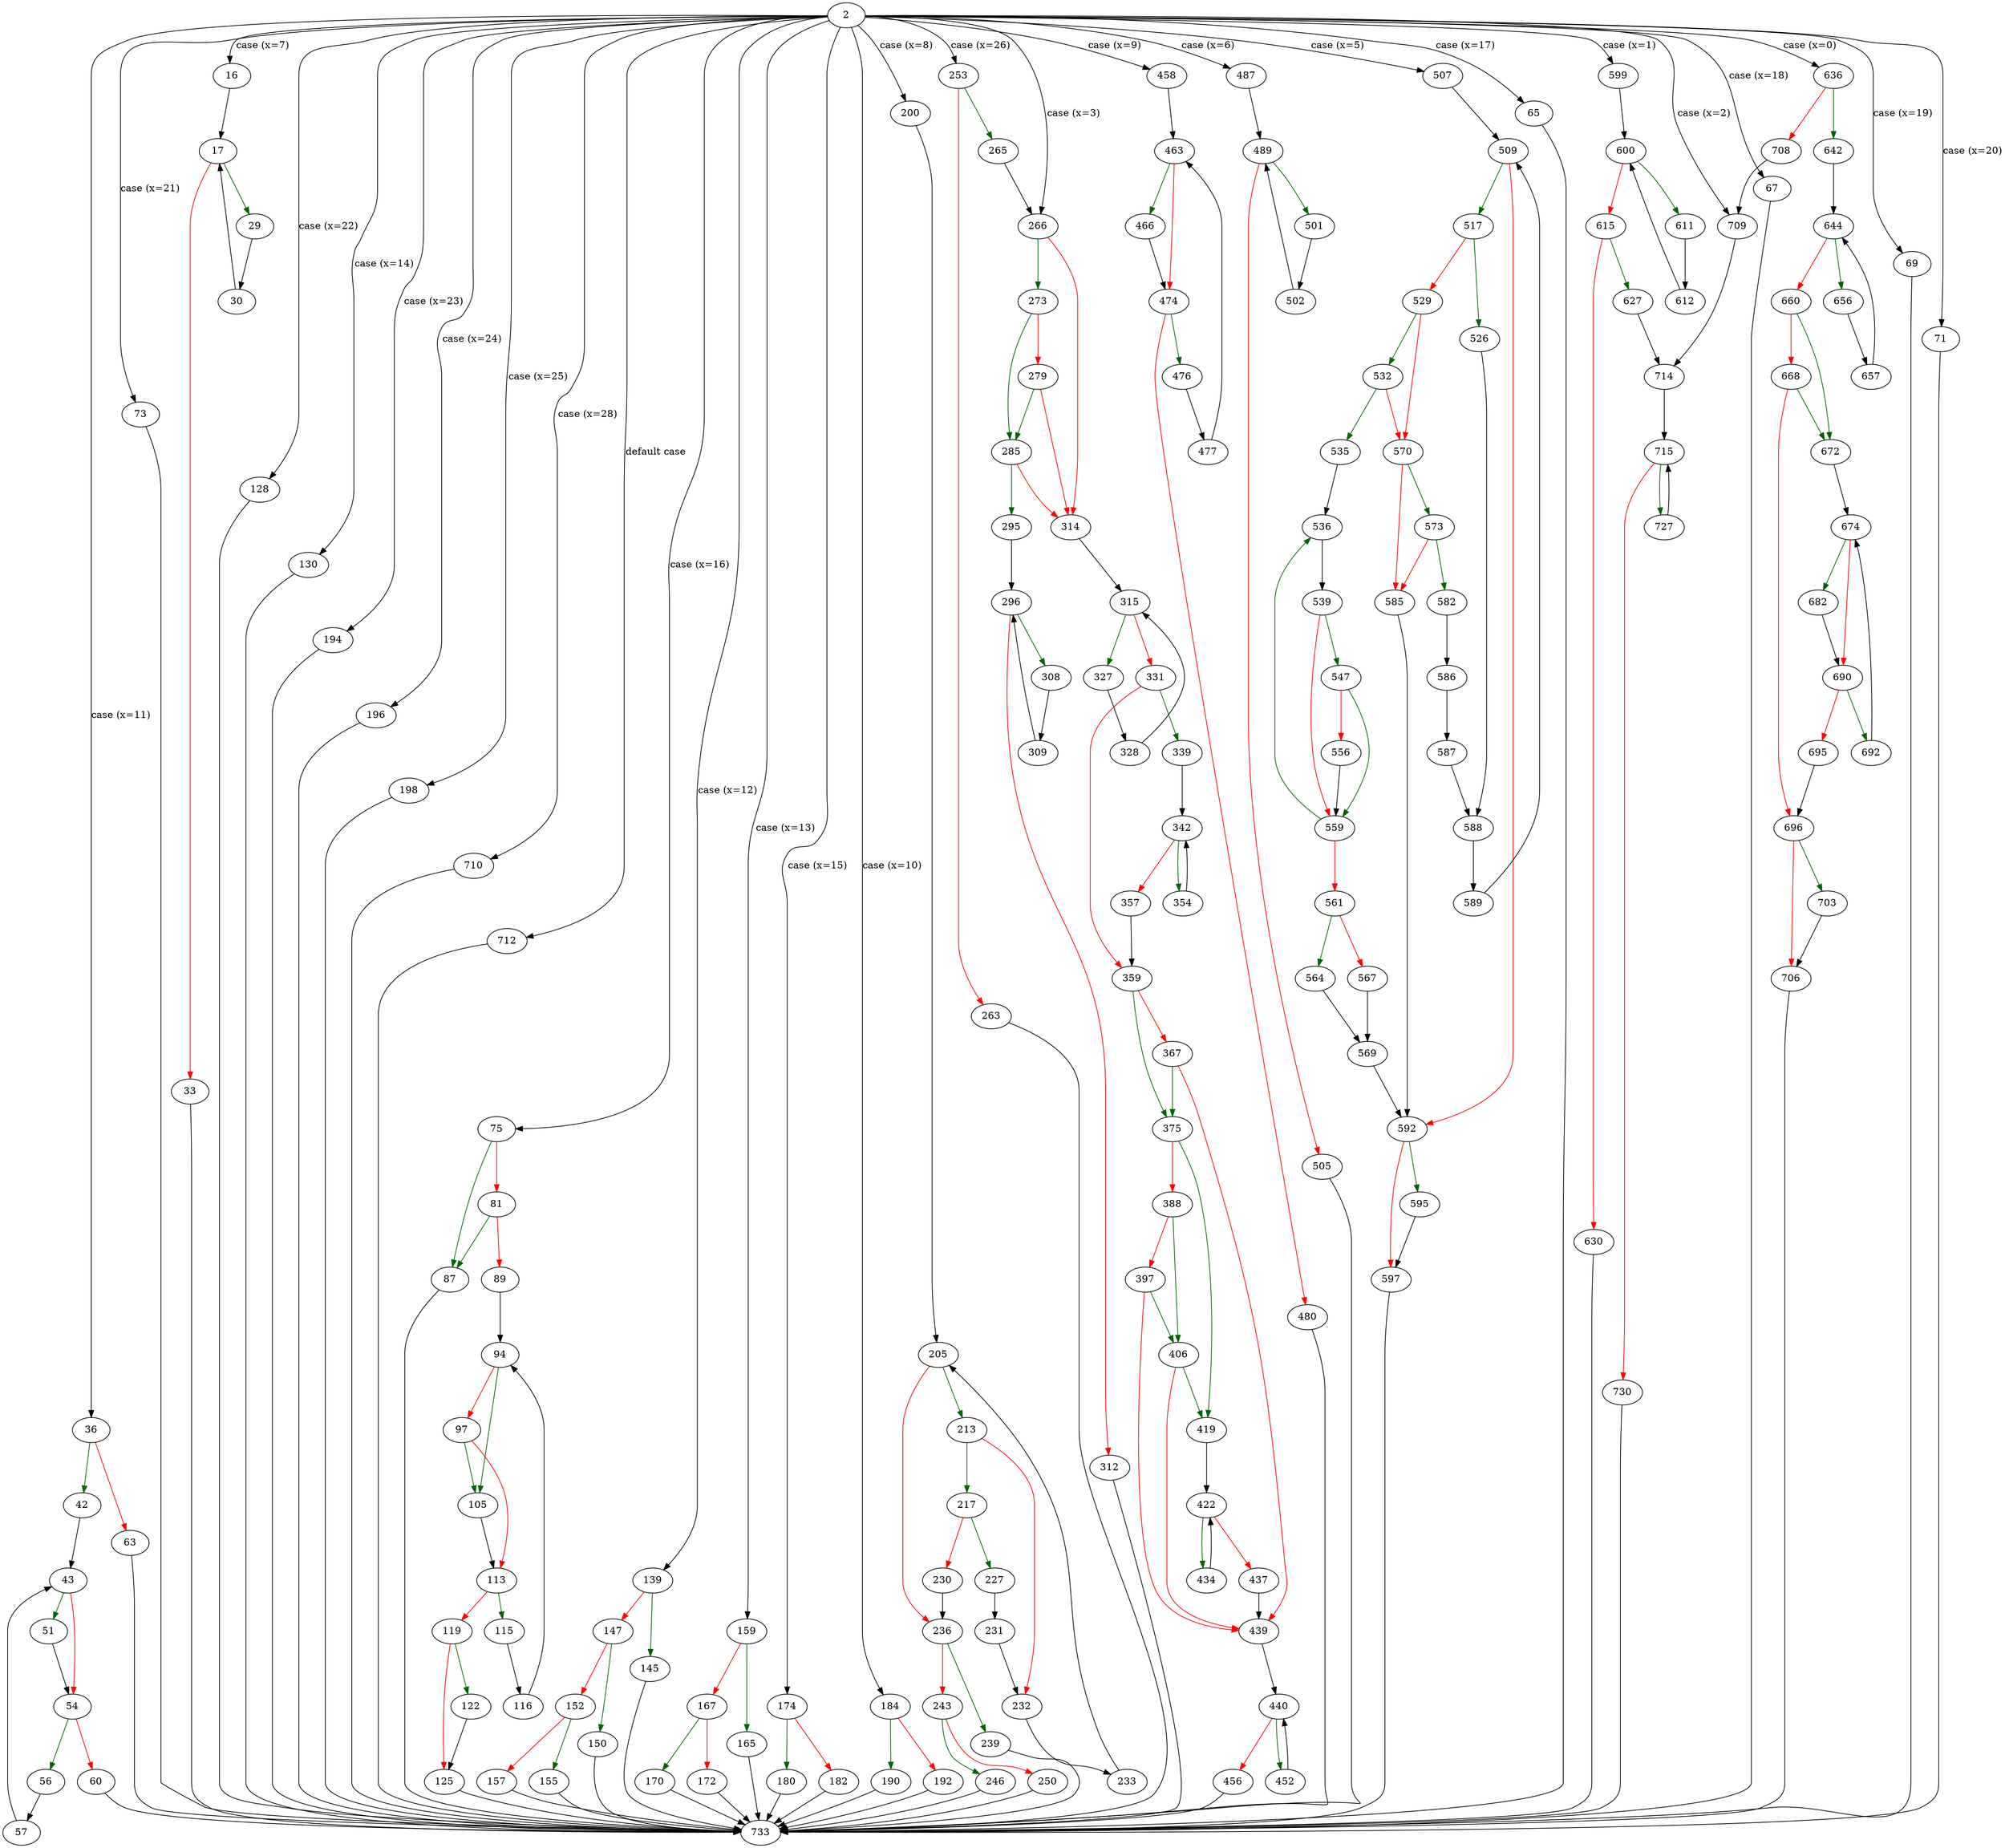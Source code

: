 strict digraph "sqlite3GetToken" {
	// Node definitions.
	2 [entry=true];
	16;
	36;
	65;
	67;
	69;
	71;
	73;
	75;
	128;
	130;
	139;
	159;
	174;
	184;
	194;
	196;
	198;
	200;
	253;
	266;
	458;
	487;
	507;
	599;
	636;
	709;
	710;
	712;
	17;
	29;
	33;
	30;
	733;
	42;
	63;
	43;
	51;
	54;
	56;
	60;
	57;
	87;
	81;
	89;
	94;
	105;
	97;
	113;
	115;
	119;
	116;
	122;
	125;
	145;
	147;
	150;
	152;
	155;
	157;
	165;
	167;
	170;
	172;
	180;
	182;
	190;
	192;
	205;
	213;
	236;
	217;
	232;
	227;
	230;
	231;
	233;
	239;
	243;
	246;
	250;
	265;
	263;
	273;
	314;
	285;
	279;
	295;
	296;
	308;
	312;
	309;
	315;
	327;
	331;
	328;
	339;
	359;
	342;
	354;
	357;
	375;
	367;
	439;
	419;
	388;
	406;
	397;
	422;
	434;
	437;
	440;
	452;
	456;
	463;
	466;
	474;
	476;
	480;
	477;
	489;
	501;
	505;
	502;
	509;
	517;
	592;
	526;
	529;
	588;
	532;
	570;
	535;
	536;
	539;
	547;
	559;
	556;
	561;
	564;
	567;
	569;
	573;
	585;
	582;
	586;
	587;
	589;
	595;
	597;
	600;
	611;
	615;
	612;
	627;
	630;
	714;
	642;
	708;
	644;
	656;
	660;
	657;
	672;
	668;
	696;
	674;
	682;
	690;
	692;
	695;
	703;
	706;
	715;
	727;
	730;

	// Edge definitions.
	2 -> 16 [
		cond="case (x=7)"
		label="case (x=7)"
	];
	2 -> 36 [
		cond="case (x=11)"
		label="case (x=11)"
	];
	2 -> 65 [
		cond="case (x=17)"
		label="case (x=17)"
	];
	2 -> 67 [
		cond="case (x=18)"
		label="case (x=18)"
	];
	2 -> 69 [
		cond="case (x=19)"
		label="case (x=19)"
	];
	2 -> 71 [
		cond="case (x=20)"
		label="case (x=20)"
	];
	2 -> 73 [
		cond="case (x=21)"
		label="case (x=21)"
	];
	2 -> 75 [
		cond="case (x=16)"
		label="case (x=16)"
	];
	2 -> 128 [
		cond="case (x=22)"
		label="case (x=22)"
	];
	2 -> 130 [
		cond="case (x=14)"
		label="case (x=14)"
	];
	2 -> 139 [
		cond="case (x=12)"
		label="case (x=12)"
	];
	2 -> 159 [
		cond="case (x=13)"
		label="case (x=13)"
	];
	2 -> 174 [
		cond="case (x=15)"
		label="case (x=15)"
	];
	2 -> 184 [
		cond="case (x=10)"
		label="case (x=10)"
	];
	2 -> 194 [
		cond="case (x=23)"
		label="case (x=23)"
	];
	2 -> 196 [
		cond="case (x=24)"
		label="case (x=24)"
	];
	2 -> 198 [
		cond="case (x=25)"
		label="case (x=25)"
	];
	2 -> 200 [
		cond="case (x=8)"
		label="case (x=8)"
	];
	2 -> 253 [
		cond="case (x=26)"
		label="case (x=26)"
	];
	2 -> 266 [
		cond="case (x=3)"
		label="case (x=3)"
	];
	2 -> 458 [
		cond="case (x=9)"
		label="case (x=9)"
	];
	2 -> 487 [
		cond="case (x=6)"
		label="case (x=6)"
	];
	2 -> 507 [
		cond="case (x=5)"
		label="case (x=5)"
	];
	2 -> 599 [
		cond="case (x=1)"
		label="case (x=1)"
	];
	2 -> 636 [
		cond="case (x=0)"
		label="case (x=0)"
	];
	2 -> 709 [
		cond="case (x=2)"
		label="case (x=2)"
	];
	2 -> 710 [
		cond="case (x=28)"
		label="case (x=28)"
	];
	2 -> 712 [
		cond="default case"
		label="default case"
	];
	16 -> 17;
	36 -> 42 [
		color=darkgreen
		cond=true
	];
	36 -> 63 [
		color=red
		cond=false
	];
	65 -> 733;
	67 -> 733;
	69 -> 733;
	71 -> 733;
	73 -> 733;
	75 -> 87 [
		color=darkgreen
		cond=true
	];
	75 -> 81 [
		color=red
		cond=false
	];
	128 -> 733;
	130 -> 733;
	139 -> 145 [
		color=darkgreen
		cond=true
	];
	139 -> 147 [
		color=red
		cond=false
	];
	159 -> 165 [
		color=darkgreen
		cond=true
	];
	159 -> 167 [
		color=red
		cond=false
	];
	174 -> 180 [
		color=darkgreen
		cond=true
	];
	174 -> 182 [
		color=red
		cond=false
	];
	184 -> 190 [
		color=darkgreen
		cond=true
	];
	184 -> 192 [
		color=red
		cond=false
	];
	194 -> 733;
	196 -> 733;
	198 -> 733;
	200 -> 205;
	253 -> 265 [
		color=darkgreen
		cond=true
	];
	253 -> 263 [
		color=red
		cond=false
	];
	266 -> 273 [
		color=darkgreen
		cond=true
	];
	266 -> 314 [
		color=red
		cond=false
	];
	458 -> 463;
	487 -> 489;
	507 -> 509;
	599 -> 600;
	636 -> 642 [
		color=darkgreen
		cond=true
	];
	636 -> 708 [
		color=red
		cond=false
	];
	709 -> 714;
	710 -> 733;
	712 -> 733;
	17 -> 29 [
		color=darkgreen
		cond=true
	];
	17 -> 33 [
		color=red
		cond=false
	];
	29 -> 30;
	33 -> 733;
	30 -> 17;
	42 -> 43;
	63 -> 733;
	43 -> 51 [
		color=darkgreen
		cond=true
	];
	43 -> 54 [
		color=red
		cond=false
	];
	51 -> 54;
	54 -> 56 [
		color=darkgreen
		cond=true
	];
	54 -> 60 [
		color=red
		cond=false
	];
	56 -> 57;
	60 -> 733;
	57 -> 43;
	87 -> 733;
	81 -> 87 [
		color=darkgreen
		cond=true
	];
	81 -> 89 [
		color=red
		cond=false
	];
	89 -> 94;
	94 -> 105 [
		color=darkgreen
		cond=true
	];
	94 -> 97 [
		color=red
		cond=false
	];
	105 -> 113;
	97 -> 105 [
		color=darkgreen
		cond=true
	];
	97 -> 113 [
		color=red
		cond=false
	];
	113 -> 115 [
		color=darkgreen
		cond=true
	];
	113 -> 119 [
		color=red
		cond=false
	];
	115 -> 116;
	119 -> 122 [
		color=darkgreen
		cond=true
	];
	119 -> 125 [
		color=red
		cond=false
	];
	116 -> 94;
	122 -> 125;
	125 -> 733;
	145 -> 733;
	147 -> 150 [
		color=darkgreen
		cond=true
	];
	147 -> 152 [
		color=red
		cond=false
	];
	150 -> 733;
	152 -> 155 [
		color=darkgreen
		cond=true
	];
	152 -> 157 [
		color=red
		cond=false
	];
	155 -> 733;
	157 -> 733;
	165 -> 733;
	167 -> 170 [
		color=darkgreen
		cond=true
	];
	167 -> 172 [
		color=red
		cond=false
	];
	170 -> 733;
	172 -> 733;
	180 -> 733;
	182 -> 733;
	190 -> 733;
	192 -> 733;
	205 -> 213 [
		color=darkgreen
		cond=true
	];
	205 -> 236 [
		color=red
		cond=false
	];
	213 -> 217 [
		color=darkgreen
		cond=true
	];
	213 -> 232 [
		color=red
		cond=false
	];
	236 -> 239 [
		color=darkgreen
		cond=true
	];
	236 -> 243 [
		color=red
		cond=false
	];
	217 -> 227 [
		color=darkgreen
		cond=true
	];
	217 -> 230 [
		color=red
		cond=false
	];
	232 -> 233;
	227 -> 231;
	230 -> 236;
	231 -> 232;
	233 -> 205;
	239 -> 733;
	243 -> 246 [
		color=darkgreen
		cond=true
	];
	243 -> 250 [
		color=red
		cond=false
	];
	246 -> 733;
	250 -> 733;
	265 -> 266;
	263 -> 733;
	273 -> 285 [
		color=darkgreen
		cond=true
	];
	273 -> 279 [
		color=red
		cond=false
	];
	314 -> 315;
	285 -> 314 [
		color=red
		cond=false
	];
	285 -> 295 [
		color=darkgreen
		cond=true
	];
	279 -> 314 [
		color=red
		cond=false
	];
	279 -> 285 [
		color=darkgreen
		cond=true
	];
	295 -> 296;
	296 -> 308 [
		color=darkgreen
		cond=true
	];
	296 -> 312 [
		color=red
		cond=false
	];
	308 -> 309;
	312 -> 733;
	309 -> 296;
	315 -> 327 [
		color=darkgreen
		cond=true
	];
	315 -> 331 [
		color=red
		cond=false
	];
	327 -> 328;
	331 -> 339 [
		color=darkgreen
		cond=true
	];
	331 -> 359 [
		color=red
		cond=false
	];
	328 -> 315;
	339 -> 342;
	359 -> 375 [
		color=darkgreen
		cond=true
	];
	359 -> 367 [
		color=red
		cond=false
	];
	342 -> 354 [
		color=darkgreen
		cond=true
	];
	342 -> 357 [
		color=red
		cond=false
	];
	354 -> 342;
	357 -> 359;
	375 -> 419 [
		color=darkgreen
		cond=true
	];
	375 -> 388 [
		color=red
		cond=false
	];
	367 -> 375 [
		color=darkgreen
		cond=true
	];
	367 -> 439 [
		color=red
		cond=false
	];
	439 -> 440;
	419 -> 422;
	388 -> 406 [
		color=darkgreen
		cond=true
	];
	388 -> 397 [
		color=red
		cond=false
	];
	406 -> 439 [
		color=red
		cond=false
	];
	406 -> 419 [
		color=darkgreen
		cond=true
	];
	397 -> 439 [
		color=red
		cond=false
	];
	397 -> 406 [
		color=darkgreen
		cond=true
	];
	422 -> 434 [
		color=darkgreen
		cond=true
	];
	422 -> 437 [
		color=red
		cond=false
	];
	434 -> 422;
	437 -> 439;
	440 -> 452 [
		color=darkgreen
		cond=true
	];
	440 -> 456 [
		color=red
		cond=false
	];
	452 -> 440;
	456 -> 733;
	463 -> 466 [
		color=darkgreen
		cond=true
	];
	463 -> 474 [
		color=red
		cond=false
	];
	466 -> 474;
	474 -> 476 [
		color=darkgreen
		cond=true
	];
	474 -> 480 [
		color=red
		cond=false
	];
	476 -> 477;
	480 -> 733;
	477 -> 463;
	489 -> 501 [
		color=darkgreen
		cond=true
	];
	489 -> 505 [
		color=red
		cond=false
	];
	501 -> 502;
	505 -> 733;
	502 -> 489;
	509 -> 517 [
		color=darkgreen
		cond=true
	];
	509 -> 592 [
		color=red
		cond=false
	];
	517 -> 526 [
		color=darkgreen
		cond=true
	];
	517 -> 529 [
		color=red
		cond=false
	];
	592 -> 595 [
		color=darkgreen
		cond=true
	];
	592 -> 597 [
		color=red
		cond=false
	];
	526 -> 588;
	529 -> 532 [
		color=darkgreen
		cond=true
	];
	529 -> 570 [
		color=red
		cond=false
	];
	588 -> 589;
	532 -> 570 [
		color=red
		cond=false
	];
	532 -> 535 [
		color=darkgreen
		cond=true
	];
	570 -> 573 [
		color=darkgreen
		cond=true
	];
	570 -> 585 [
		color=red
		cond=false
	];
	535 -> 536;
	536 -> 539;
	539 -> 547 [
		color=darkgreen
		cond=true
	];
	539 -> 559 [
		color=red
		cond=false
	];
	547 -> 559 [
		color=darkgreen
		cond=true
	];
	547 -> 556 [
		color=red
		cond=false
	];
	559 -> 536 [
		color=darkgreen
		cond=true
	];
	559 -> 561 [
		color=red
		cond=false
	];
	556 -> 559;
	561 -> 564 [
		color=darkgreen
		cond=true
	];
	561 -> 567 [
		color=red
		cond=false
	];
	564 -> 569;
	567 -> 569;
	569 -> 592;
	573 -> 585 [
		color=red
		cond=false
	];
	573 -> 582 [
		color=darkgreen
		cond=true
	];
	585 -> 592;
	582 -> 586;
	586 -> 587;
	587 -> 588;
	589 -> 509;
	595 -> 597;
	597 -> 733;
	600 -> 611 [
		color=darkgreen
		cond=true
	];
	600 -> 615 [
		color=red
		cond=false
	];
	611 -> 612;
	615 -> 627 [
		color=darkgreen
		cond=true
	];
	615 -> 630 [
		color=red
		cond=false
	];
	612 -> 600;
	627 -> 714;
	630 -> 733;
	714 -> 715;
	642 -> 644;
	708 -> 709;
	644 -> 656 [
		color=darkgreen
		cond=true
	];
	644 -> 660 [
		color=red
		cond=false
	];
	656 -> 657;
	660 -> 672 [
		color=darkgreen
		cond=true
	];
	660 -> 668 [
		color=red
		cond=false
	];
	657 -> 644;
	672 -> 674;
	668 -> 672 [
		color=darkgreen
		cond=true
	];
	668 -> 696 [
		color=red
		cond=false
	];
	696 -> 703 [
		color=darkgreen
		cond=true
	];
	696 -> 706 [
		color=red
		cond=false
	];
	674 -> 682 [
		color=darkgreen
		cond=true
	];
	674 -> 690 [
		color=red
		cond=false
	];
	682 -> 690;
	690 -> 692 [
		color=darkgreen
		cond=true
	];
	690 -> 695 [
		color=red
		cond=false
	];
	692 -> 674;
	695 -> 696;
	703 -> 706;
	706 -> 733;
	715 -> 727 [
		color=darkgreen
		cond=true
	];
	715 -> 730 [
		color=red
		cond=false
	];
	727 -> 715;
	730 -> 733;
}